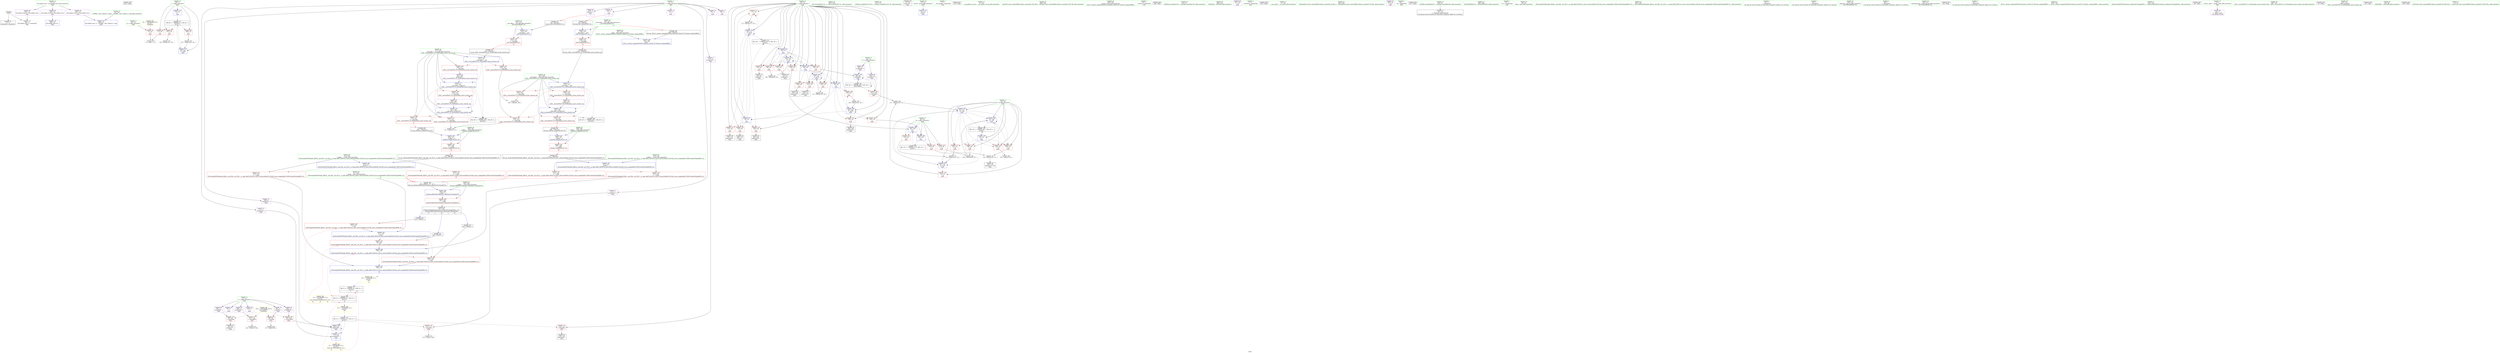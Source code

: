 digraph "SVFG" {
	label="SVFG";

	Node0x557bafed6410 [shape=record,color=grey,label="{NodeID: 0\nNullPtr}"];
	Node0x557bafed6410 -> Node0x557bafef46f0[style=solid];
	Node0x557bafed6410 -> Node0x557bafefa7e0[style=solid];
	Node0x557baff24ab0 [shape=record,color=black,label="{NodeID: 346\n200 = PHI()\n}"];
	Node0x557baff02020 [shape=record,color=grey,label="{NodeID: 263\n73 = cmp(71, 72, )\n}"];
	Node0x557bafefbed0 [shape=record,color=blue,label="{NodeID: 180\n291\<--288\n.addr\<--\n_ZSt19__iterator_categoryIPcENSt15iterator_traitsIT_E17iterator_categoryERKS2_\n}"];
	Node0x557bafef3a70 [shape=record,color=red,label="{NodeID: 97\n191\<--56\n\<--i\nmain\n}"];
	Node0x557bafef3a70 -> Node0x557baff01420[style=solid];
	Node0x557bafef12c0 [shape=record,color=green,label="{NodeID: 14\n22\<--26\nllvm.global_ctors\<--llvm.global_ctors_field_insensitive\nGlob }"];
	Node0x557bafef12c0 -> Node0x557bafef62f0[style=solid];
	Node0x557bafef12c0 -> Node0x557bafef63f0[style=solid];
	Node0x557bafef12c0 -> Node0x557bafef64f0[style=solid];
	Node0x557baff25b00 [shape=record,color=black,label="{NodeID: 360\n312 = PHI(305, )\n1st arg _ZSt4swapIcENSt9enable_ifIXsr6__and_ISt6__not_ISt15__is_tuple_likeIT_EESt21is_move_constructibleIS3_ESt18is_move_assignableIS3_EEE5valueEvE4typeERS3_SC_ }"];
	Node0x557baff25b00 -> Node0x557bafefc210[style=solid];
	Node0x557baff0ef90 [shape=record,color=black,label="{NodeID: 277\nMR_8V_3 = PHI(MR_8V_4, MR_8V_2, )\npts\{57 \}\n}"];
	Node0x557baff0ef90 -> Node0x557bafef39a0[style=dashed];
	Node0x557baff0ef90 -> Node0x557bafef3a70[style=dashed];
	Node0x557baff0ef90 -> Node0x557bafef3b40[style=dashed];
	Node0x557baff0ef90 -> Node0x557bafefb850[style=dashed];
	Node0x557bafef35b0 [shape=record,color=red,label="{NodeID: 111\n171\<--58\n\<--j\nmain\n}"];
	Node0x557bafef35b0 -> Node0x557baff009a0[style=solid];
	Node0x557bafef1fa0 [shape=record,color=green,label="{NodeID: 28\n185\<--186\n_ZSt7reverseIPcEvT_S1_\<--_ZSt7reverseIPcEvT_S1__field_insensitive\n}"];
	Node0x557bafef91c0 [shape=record,color=red,label="{NodeID: 125\n118\<--117\n\<--arrayidx15\nmain\n}"];
	Node0x557bafef91c0 -> Node0x557bafef4dd0[style=solid];
	Node0x557bafef2c50 [shape=record,color=green,label="{NodeID: 42\n277\<--278\n_ZSt9iter_swapIPcS0_EvT_T0_\<--_ZSt9iter_swapIPcS0_EvT_T0__field_insensitive\n}"];
	Node0x557bafef9d20 [shape=record,color=red,label="{NodeID: 139\n282\<--257\n\<--__last.addr\n_ZSt9__reverseIPcEvT_S1_St26random_access_iterator_tag\n}"];
	Node0x557bafef9d20 -> Node0x557bafef6790[style=solid];
	Node0x557bafef48f0 [shape=record,color=black,label="{NodeID: 56\n51\<--65\nmain_ret\<--\nmain\n}"];
	Node0x557bafefa8e0 [shape=record,color=blue,label="{NodeID: 153\n52\<--65\nretval\<--\nmain\n}"];
	Node0x557bafef5450 [shape=record,color=purple,label="{NodeID: 70\n75\<--8\n\<--s\nmain\n}"];
	Node0x557baff00ca0 [shape=record,color=grey,label="{NodeID: 250\n169 = Binary(168, 167, )\n}"];
	Node0x557baff00ca0 -> Node0x557bafefb5e0[style=solid];
	Node0x557bafefb440 [shape=record,color=blue,label="{NodeID: 167\n58\<--65\nj\<--\nmain\n}"];
	Node0x557bafefb440 -> Node0x557bafef34e0[style=dashed];
	Node0x557bafefb440 -> Node0x557bafef35b0[style=dashed];
	Node0x557bafefb440 -> Node0x557bafef3680[style=dashed];
	Node0x557bafefb440 -> Node0x557bafef3750[style=dashed];
	Node0x557bafefb440 -> Node0x557bafefb6b0[style=dashed];
	Node0x557bafefb440 -> Node0x557baff0f580[style=dashed];
	Node0x557bafef5fb0 [shape=record,color=purple,label="{NodeID: 84\n96\<--14\narrayidx8\<--a\nmain\n}"];
	Node0x557bafef5fb0 -> Node0x557bafefab50[style=solid];
	Node0x557bafee28d0 [shape=record,color=green,label="{NodeID: 1\n7\<--1\n__dso_handle\<--dummyObj\nGlob }"];
	Node0x557baff24b80 [shape=record,color=black,label="{NodeID: 347\n135 = PHI()\n}"];
	Node0x557baff021a0 [shape=record,color=grey,label="{NodeID: 264\n154 = cmp(153, 65, )\n}"];
	Node0x557bafefbfa0 [shape=record,color=blue,label="{NodeID: 181\n298\<--296\n__a.addr\<--__a\n_ZSt9iter_swapIPcS0_EvT_T0_\n}"];
	Node0x557bafefbfa0 -> Node0x557bafef9df0[style=dashed];
	Node0x557bafef3b40 [shape=record,color=red,label="{NodeID: 98\n206\<--56\n\<--i\nmain\n}"];
	Node0x557bafef3b40 -> Node0x557baff01120[style=solid];
	Node0x557bafef13c0 [shape=record,color=green,label="{NodeID: 15\n27\<--28\n__cxx_global_var_init\<--__cxx_global_var_init_field_insensitive\n}"];
	Node0x557baff25c40 [shape=record,color=black,label="{NodeID: 361\n296 = PHI(274, )\n0th arg _ZSt9iter_swapIPcS0_EvT_T0_ }"];
	Node0x557baff25c40 -> Node0x557bafefbfa0[style=solid];
	Node0x557baff0f080 [shape=record,color=black,label="{NodeID: 278\nMR_12V_2 = PHI(MR_12V_4, MR_12V_1, )\npts\{61 \}\n}"];
	Node0x557baff0f080 -> Node0x557bafefacf0[style=dashed];
	Node0x557bafef3680 [shape=record,color=red,label="{NodeID: 112\n175\<--58\n\<--j\nmain\n}"];
	Node0x557bafef3680 -> Node0x557bafef5110[style=solid];
	Node0x557bafef20a0 [shape=record,color=green,label="{NodeID: 29\n189\<--190\n_ZStlsISt11char_traitsIcEERSt13basic_ostreamIcT_ES5_PKc\<--_ZStlsISt11char_traitsIcEERSt13basic_ostreamIcT_ES5_PKc_field_insensitive\n}"];
	Node0x557bafef9290 [shape=record,color=red,label="{NodeID: 126\n121\<--120\n\<--arrayidx17\nmain\n}"];
	Node0x557bafef9290 -> Node0x557baff015a0[style=solid];
	Node0x557bafef2d50 [shape=record,color=green,label="{NodeID: 43\n289\<--290\nretval\<--retval_field_insensitive\n_ZSt19__iterator_categoryIPcENSt15iterator_traitsIT_E17iterator_categoryERKS2_\n}"];
	Node0x557baff12fb0 [shape=record,color=yellow,style=double,label="{NodeID: 306\n16V_1 = ENCHI(MR_16V_0)\npts\{130000 \}\nFun[main]}"];
	Node0x557baff12fb0 -> Node0x557bafef8f50[style=dashed];
	Node0x557baff12fb0 -> Node0x557bafef9020[style=dashed];
	Node0x557baff12fb0 -> Node0x557bafef9360[style=dashed];
	Node0x557baff12fb0 -> Node0x557bafef9430[style=dashed];
	Node0x557bafef9df0 [shape=record,color=red,label="{NodeID: 140\n304\<--298\n\<--__a.addr\n_ZSt9iter_swapIPcS0_EvT_T0_\n|{<s0>16}}"];
	Node0x557bafef9df0:s0 -> Node0x557baff259c0[style=solid,color=red];
	Node0x557bafef49c0 [shape=record,color=black,label="{NodeID: 57\n84\<--83\nidxprom\<--\nmain\n}"];
	Node0x557bafefa9b0 [shape=record,color=blue,label="{NodeID: 154\n56\<--65\ni\<--\nmain\n}"];
	Node0x557bafefa9b0 -> Node0x557baff0ef90[style=dashed];
	Node0x557bafef5520 [shape=record,color=purple,label="{NodeID: 71\n111\<--8\narrayidx11\<--s\nmain\n}"];
	Node0x557bafef5520 -> Node0x557bafef90f0[style=solid];
	Node0x557baff00e20 [shape=record,color=grey,label="{NodeID: 251\n100 = Binary(99, 101, )\n}"];
	Node0x557baff00e20 -> Node0x557bafefac20[style=solid];
	Node0x557bafefb510 [shape=record,color=blue,label="{NodeID: 168\n164\<--161\narrayidx36\<--\nmain\n}"];
	Node0x557bafefb510 -> Node0x557bafefb510[style=dashed];
	Node0x557bafefb510 -> Node0x557bafefb780[style=dashed];
	Node0x557bafef6080 [shape=record,color=purple,label="{NodeID: 85\n120\<--14\narrayidx17\<--a\nmain\n}"];
	Node0x557bafef6080 -> Node0x557bafef9290[style=solid];
	Node0x557bafeee360 [shape=record,color=green,label="{NodeID: 2\n16\<--1\n_ZSt3cin\<--dummyObj\nGlob }"];
	Node0x557baff24c50 [shape=record,color=black,label="{NodeID: 348\n188 = PHI()\n}"];
	Node0x557bafefc070 [shape=record,color=blue,label="{NodeID: 182\n300\<--297\n__b.addr\<--__b\n_ZSt9iter_swapIPcS0_EvT_T0_\n}"];
	Node0x557bafefc070 -> Node0x557bafef9ec0[style=dashed];
	Node0x557bafef3c10 [shape=record,color=red,label="{NodeID: 99\n83\<--58\n\<--j\nmain\n}"];
	Node0x557bafef3c10 -> Node0x557bafef49c0[style=solid];
	Node0x557bafef14c0 [shape=record,color=green,label="{NodeID: 16\n31\<--32\n_ZNSt8ios_base4InitC1Ev\<--_ZNSt8ios_base4InitC1Ev_field_insensitive\n}"];
	Node0x557baff25d80 [shape=record,color=black,label="{NodeID: 362\n297 = PHI(275, )\n1st arg _ZSt9iter_swapIPcS0_EvT_T0_ }"];
	Node0x557baff25d80 -> Node0x557bafefc070[style=solid];
	Node0x557baff0f580 [shape=record,color=black,label="{NodeID: 279\nMR_10V_2 = PHI(MR_10V_13, MR_10V_1, )\npts\{59 \}\n}"];
	Node0x557baff0f580 -> Node0x557bafefaa80[style=dashed];
	Node0x557bafef3750 [shape=record,color=red,label="{NodeID: 113\n179\<--58\n\<--j\nmain\n}"];
	Node0x557bafef3750 -> Node0x557bafef51e0[style=solid];
	Node0x557bafef21a0 [shape=record,color=green,label="{NodeID: 30\n194\<--195\n_ZNSolsEi\<--_ZNSolsEi_field_insensitive\n}"];
	Node0x557bafef9360 [shape=record,color=red,label="{NodeID: 127\n141\<--140\n\<--arrayidx24\nmain\n}"];
	Node0x557bafef9360 -> Node0x557baff018a0[style=solid];
	Node0x557bafef2e20 [shape=record,color=green,label="{NodeID: 44\n291\<--292\n.addr\<--.addr_field_insensitive\n_ZSt19__iterator_categoryIPcENSt15iterator_traitsIT_E17iterator_categoryERKS2_\n}"];
	Node0x557bafef2e20 -> Node0x557bafefbed0[style=solid];
	Node0x557bafef9ec0 [shape=record,color=red,label="{NodeID: 141\n305\<--300\n\<--__b.addr\n_ZSt9iter_swapIPcS0_EvT_T0_\n|{<s0>16}}"];
	Node0x557bafef9ec0:s0 -> Node0x557baff25b00[style=solid,color=red];
	Node0x557bafef4a90 [shape=record,color=black,label="{NodeID: 58\n92\<--91\nidxprom5\<--\nmain\n}"];
	Node0x557bafefaa80 [shape=record,color=blue,label="{NodeID: 155\n58\<--65\nj\<--\nmain\n}"];
	Node0x557bafefaa80 -> Node0x557bafef3c10[style=dashed];
	Node0x557bafefaa80 -> Node0x557bafef3ce0[style=dashed];
	Node0x557bafefaa80 -> Node0x557bafef3db0[style=dashed];
	Node0x557bafefaa80 -> Node0x557bafef3e80[style=dashed];
	Node0x557bafefaa80 -> Node0x557bafef3f50[style=dashed];
	Node0x557bafefaa80 -> Node0x557bafefac20[style=dashed];
	Node0x557bafefaa80 -> Node0x557bafefae90[style=dashed];
	Node0x557bafef55f0 [shape=record,color=purple,label="{NodeID: 72\n117\<--8\narrayidx15\<--s\nmain\n}"];
	Node0x557bafef55f0 -> Node0x557bafef91c0[style=solid];
	Node0x557baff00fa0 [shape=record,color=grey,label="{NodeID: 252\n158 = Binary(156, 157, )\n}"];
	Node0x557baff00fa0 -> Node0x557bafef4f70[style=solid];
	Node0x557bafefb5e0 [shape=record,color=blue,label="{NodeID: 169\n62\<--169\nm\<--div\nmain\n}"];
	Node0x557bafefb5e0 -> Node0x557bafef8ce0[style=dashed];
	Node0x557bafefb5e0 -> Node0x557bafef8db0[style=dashed];
	Node0x557bafefb5e0 -> Node0x557bafef8e80[style=dashed];
	Node0x557bafefb5e0 -> Node0x557bafefb5e0[style=dashed];
	Node0x557bafefb5e0 -> Node0x557baff0fa80[style=dashed];
	Node0x557bafef6150 [shape=record,color=purple,label="{NodeID: 86\n187\<--18\n\<--.str\nmain\n}"];
	Node0x557bafeee620 [shape=record,color=green,label="{NodeID: 3\n17\<--1\n_ZSt4cout\<--dummyObj\nGlob }"];
	Node0x557baff24db0 [shape=record,color=black,label="{NodeID: 349\n193 = PHI()\n}"];
	Node0x557bafefc140 [shape=record,color=blue,label="{NodeID: 183\n313\<--311\n__a.addr\<--__a\n_ZSt4swapIcENSt9enable_ifIXsr6__and_ISt6__not_ISt15__is_tuple_likeIT_EESt21is_move_constructibleIS3_ESt18is_move_assignableIS3_EEE5valueEvE4typeERS3_SC_\n}"];
	Node0x557bafefc140 -> Node0x557bafef9f90[style=dashed];
	Node0x557bafefc140 -> Node0x557bafefa060[style=dashed];
	Node0x557bafef3ce0 [shape=record,color=red,label="{NodeID: 100\n90\<--58\n\<--j\nmain\n}"];
	Node0x557bafef3ce0 -> Node0x557bafefab50[style=solid];
	Node0x557bafef15c0 [shape=record,color=green,label="{NodeID: 17\n37\<--38\n__cxa_atexit\<--__cxa_atexit_field_insensitive\n}"];
	Node0x557baff25ec0 [shape=record,color=black,label="{NodeID: 363\n338 = PHI(321, 327, 317, )\n0th arg _ZSt4moveIRcEONSt16remove_referenceIT_E4typeEOS2_ }"];
	Node0x557baff25ec0 -> Node0x557bafefc550[style=solid];
	Node0x557baff0fa80 [shape=record,color=black,label="{NodeID: 280\nMR_14V_2 = PHI(MR_14V_7, MR_14V_1, )\npts\{63 \}\n}"];
	Node0x557baff0fa80 -> Node0x557bafefadc0[style=dashed];
	Node0x557bafef3820 [shape=record,color=red,label="{NodeID: 114\n122\<--60\n\<--k\nmain\n}"];
	Node0x557bafef3820 -> Node0x557baff01720[style=solid];
	Node0x557bafef22a0 [shape=record,color=green,label="{NodeID: 31\n201\<--202\n_ZSt4endlIcSt11char_traitsIcEERSt13basic_ostreamIT_T0_ES6_\<--_ZSt4endlIcSt11char_traitsIcEERSt13basic_ostreamIT_T0_ES6__field_insensitive\n}"];
	Node0x557bafef9430 [shape=record,color=red,label="{NodeID: 128\n161\<--160\n\<--arrayidx34\nmain\n}"];
	Node0x557bafef9430 -> Node0x557bafefb510[style=solid];
	Node0x557bafef2ef0 [shape=record,color=green,label="{NodeID: 45\n298\<--299\n__a.addr\<--__a.addr_field_insensitive\n_ZSt9iter_swapIPcS0_EvT_T0_\n}"];
	Node0x557bafef2ef0 -> Node0x557bafef9df0[style=solid];
	Node0x557bafef2ef0 -> Node0x557bafefbfa0[style=solid];
	Node0x557bafef9f90 [shape=record,color=red,label="{NodeID: 142\n321\<--313\n\<--__a.addr\n_ZSt4swapIcENSt9enable_ifIXsr6__and_ISt6__not_ISt15__is_tuple_likeIT_EESt21is_move_constructibleIS3_ESt18is_move_assignableIS3_EEE5valueEvE4typeERS3_SC_\n|{<s0>17}}"];
	Node0x557bafef9f90:s0 -> Node0x557baff25ec0[style=solid,color=red];
	Node0x557bafef4b60 [shape=record,color=black,label="{NodeID: 59\n95\<--94\nidxprom7\<--\nmain\n}"];
	Node0x557bafefab50 [shape=record,color=blue,label="{NodeID: 156\n96\<--90\narrayidx8\<--\nmain\n}"];
	Node0x557bafefab50 -> Node0x557bafef9290[style=dashed];
	Node0x557bafefab50 -> Node0x557bafefab50[style=dashed];
	Node0x557bafefab50 -> Node0x557baff0ff80[style=dashed];
	Node0x557bafef56c0 [shape=record,color=purple,label="{NodeID: 73\n164\<--8\narrayidx36\<--s\nmain\n}"];
	Node0x557bafef56c0 -> Node0x557bafefb510[style=solid];
	Node0x557baff01120 [shape=record,color=grey,label="{NodeID: 253\n207 = Binary(206, 101, )\n}"];
	Node0x557baff01120 -> Node0x557bafefb850[style=solid];
	Node0x557bafefb6b0 [shape=record,color=blue,label="{NodeID: 170\n58\<--172\nj\<--inc38\nmain\n}"];
	Node0x557bafefb6b0 -> Node0x557bafef34e0[style=dashed];
	Node0x557bafefb6b0 -> Node0x557bafef35b0[style=dashed];
	Node0x557bafefb6b0 -> Node0x557bafef3680[style=dashed];
	Node0x557bafefb6b0 -> Node0x557bafef3750[style=dashed];
	Node0x557bafefb6b0 -> Node0x557bafefb6b0[style=dashed];
	Node0x557bafefb6b0 -> Node0x557baff0f580[style=dashed];
	Node0x557bafef6220 [shape=record,color=purple,label="{NodeID: 87\n196\<--20\n\<--.str.1\nmain\n}"];
	Node0x557bafeee6b0 [shape=record,color=green,label="{NodeID: 4\n18\<--1\n.str\<--dummyObj\nGlob }"];
	Node0x557baff24eb0 [shape=record,color=black,label="{NodeID: 350\n197 = PHI()\n}"];
	Node0x557baff0b580 [shape=record,color=black,label="{NodeID: 267\nMR_2V_2 = PHI(MR_2V_1, MR_2V_3, )\npts\{10 \}\n|{<s0>14}}"];
	Node0x557baff0b580:s0 -> Node0x557baff159c0[style=dashed,color=blue];
	Node0x557bafefc210 [shape=record,color=blue,label="{NodeID: 184\n315\<--312\n__b.addr\<--__b\n_ZSt4swapIcENSt9enable_ifIXsr6__and_ISt6__not_ISt15__is_tuple_likeIT_EESt21is_move_constructibleIS3_ESt18is_move_assignableIS3_EEE5valueEvE4typeERS3_SC_\n}"];
	Node0x557bafefc210 -> Node0x557bafefa130[style=dashed];
	Node0x557bafefc210 -> Node0x557bafefa200[style=dashed];
	Node0x557bafef3db0 [shape=record,color=red,label="{NodeID: 101\n91\<--58\n\<--j\nmain\n}"];
	Node0x557bafef3db0 -> Node0x557bafef4a90[style=solid];
	Node0x557bafef16c0 [shape=record,color=green,label="{NodeID: 18\n36\<--42\n_ZNSt8ios_base4InitD1Ev\<--_ZNSt8ios_base4InitD1Ev_field_insensitive\n}"];
	Node0x557bafef16c0 -> Node0x557bafef47f0[style=solid];
	Node0x557baff0ff80 [shape=record,color=black,label="{NodeID: 281\nMR_18V_2 = PHI(MR_18V_3, MR_18V_1, )\npts\{150000 \}\n}"];
	Node0x557baff0ff80 -> Node0x557bafef9290[style=dashed];
	Node0x557baff0ff80 -> Node0x557bafefab50[style=dashed];
	Node0x557baff0ff80 -> Node0x557baff0ff80[style=dashed];
	Node0x557bafef8a20 [shape=record,color=red,label="{NodeID: 115\n157\<--60\n\<--k\nmain\n}"];
	Node0x557bafef8a20 -> Node0x557baff00fa0[style=solid];
	Node0x557bafef23a0 [shape=record,color=green,label="{NodeID: 32\n203\<--204\n_ZNSolsEPFRSoS_E\<--_ZNSolsEPFRSoS_E_field_insensitive\n}"];
	Node0x557bafef9500 [shape=record,color=red,label="{NodeID: 129\n230\<--220\n\<--__first.addr\n_ZSt7reverseIPcEvT_S1_\n|{<s0>14}}"];
	Node0x557bafef9500:s0 -> Node0x557baff25380[style=solid,color=red];
	Node0x557bafef2fc0 [shape=record,color=green,label="{NodeID: 46\n300\<--301\n__b.addr\<--__b.addr_field_insensitive\n_ZSt9iter_swapIPcS0_EvT_T0_\n}"];
	Node0x557bafef2fc0 -> Node0x557bafef9ec0[style=solid];
	Node0x557bafef2fc0 -> Node0x557bafefc070[style=solid];
	Node0x557bafefa060 [shape=record,color=red,label="{NodeID: 143\n330\<--313\n\<--__a.addr\n_ZSt4swapIcENSt9enable_ifIXsr6__and_ISt6__not_ISt15__is_tuple_likeIT_EESt21is_move_constructibleIS3_ESt18is_move_assignableIS3_EEE5valueEvE4typeERS3_SC_\n}"];
	Node0x557bafefa060 -> Node0x557bafefc3b0[style=solid];
	Node0x557bafef4c30 [shape=record,color=black,label="{NodeID: 60\n110\<--109\nidxprom10\<--\nmain\n}"];
	Node0x557bafefac20 [shape=record,color=blue,label="{NodeID: 157\n58\<--100\nj\<--inc\nmain\n}"];
	Node0x557bafefac20 -> Node0x557bafef3c10[style=dashed];
	Node0x557bafefac20 -> Node0x557bafef3ce0[style=dashed];
	Node0x557bafefac20 -> Node0x557bafef3db0[style=dashed];
	Node0x557bafefac20 -> Node0x557bafef3e80[style=dashed];
	Node0x557bafefac20 -> Node0x557bafef3f50[style=dashed];
	Node0x557bafefac20 -> Node0x557bafefac20[style=dashed];
	Node0x557bafefac20 -> Node0x557bafefae90[style=dashed];
	Node0x557bafef5790 [shape=record,color=purple,label="{NodeID: 74\n177\<--8\narrayidx41\<--s\nmain\n}"];
	Node0x557bafef5790 -> Node0x557bafefb780[style=solid];
	Node0x557baff012a0 [shape=record,color=grey,label="{NodeID: 254\n131 = Binary(130, 101, )\n}"];
	Node0x557baff012a0 -> Node0x557bafefb100[style=solid];
	Node0x557bafefb780 [shape=record,color=blue,label="{NodeID: 171\n177\<--88\narrayidx41\<--\nmain\n|{<s0>7}}"];
	Node0x557bafefb780:s0 -> Node0x557baff120f0[style=dashed,color=red];
	Node0x557bafef62f0 [shape=record,color=purple,label="{NodeID: 88\n348\<--22\nllvm.global_ctors_0\<--llvm.global_ctors\nGlob }"];
	Node0x557bafef62f0 -> Node0x557bafefa610[style=solid];
	Node0x557bafeee740 [shape=record,color=green,label="{NodeID: 5\n20\<--1\n.str.1\<--dummyObj\nGlob }"];
	Node0x557baff24fb0 [shape=record,color=black,label="{NodeID: 351\n322 = PHI(337, )\n}"];
	Node0x557baff24fb0 -> Node0x557bafefa2d0[style=solid];
	Node0x557baff0ba80 [shape=record,color=black,label="{NodeID: 268\nMR_26V_3 = PHI(MR_26V_2, MR_26V_4, )\npts\{256 \}\n}"];
	Node0x557bafefc2e0 [shape=record,color=blue,label="{NodeID: 185\n317\<--325\n__tmp\<--\n_ZSt4swapIcENSt9enable_ifIXsr6__and_ISt6__not_ISt15__is_tuple_likeIT_EESt21is_move_constructibleIS3_ESt18is_move_assignableIS3_EEE5valueEvE4typeERS3_SC_\n}"];
	Node0x557bafefc2e0 -> Node0x557bafefa3a0[style=dashed];
	Node0x557bafefc2e0 -> Node0x557bafefa470[style=dashed];
	Node0x557bafef3e80 [shape=record,color=red,label="{NodeID: 102\n99\<--58\n\<--j\nmain\n}"];
	Node0x557bafef3e80 -> Node0x557baff00e20[style=solid];
	Node0x557bafef17c0 [shape=record,color=green,label="{NodeID: 19\n49\<--50\nmain\<--main_field_insensitive\n}"];
	Node0x557bafef8ab0 [shape=record,color=red,label="{NodeID: 116\n167\<--60\n\<--k\nmain\n}"];
	Node0x557bafef8ab0 -> Node0x557baff00ca0[style=solid];
	Node0x557bafef24a0 [shape=record,color=green,label="{NodeID: 33\n220\<--221\n__first.addr\<--__first.addr_field_insensitive\n_ZSt7reverseIPcEvT_S1_\n|{|<s2>13}}"];
	Node0x557bafef24a0 -> Node0x557bafef9500[style=solid];
	Node0x557bafef24a0 -> Node0x557bafefb920[style=solid];
	Node0x557bafef24a0:s2 -> Node0x557baff25880[style=solid,color=red];
	Node0x557baff12690 [shape=record,color=yellow,style=double,label="{NodeID: 296\n2V_1 = ENCHI(MR_2V_0)\npts\{10 \}\nFun[_ZSt9iter_swapIPcS0_EvT_T0_]|{<s0>16|<s1>16|<s2>16}}"];
	Node0x557baff12690:s0 -> Node0x557bafefa2d0[style=dashed,color=red];
	Node0x557baff12690:s1 -> Node0x557bafefa3a0[style=dashed,color=red];
	Node0x557baff12690:s2 -> Node0x557bafefc3b0[style=dashed,color=red];
	Node0x557bafef95d0 [shape=record,color=red,label="{NodeID: 130\n231\<--222\n\<--__last.addr\n_ZSt7reverseIPcEvT_S1_\n|{<s0>14}}"];
	Node0x557bafef95d0:s0 -> Node0x557baff254c0[style=solid,color=red];
	Node0x557bafef3090 [shape=record,color=green,label="{NodeID: 47\n307\<--308\n_ZSt4swapIcENSt9enable_ifIXsr6__and_ISt6__not_ISt15__is_tuple_likeIT_EESt21is_move_constructibleIS3_ESt18is_move_assignableIS3_EEE5valueEvE4typeERS3_SC_\<--_ZSt4swapIcENSt9enable_ifIXsr6__and_ISt6__not_ISt15__is_tuple_likeIT_EESt21is_move_constructibleIS3_ESt18is_move_assignableIS3_EEE5valueEvE4typeERS3_SC__field_insensitive\n}"];
	Node0x557bafefa130 [shape=record,color=red,label="{NodeID: 144\n327\<--315\n\<--__b.addr\n_ZSt4swapIcENSt9enable_ifIXsr6__and_ISt6__not_ISt15__is_tuple_likeIT_EESt21is_move_constructibleIS3_ESt18is_move_assignableIS3_EEE5valueEvE4typeERS3_SC_\n|{<s0>18}}"];
	Node0x557bafefa130:s0 -> Node0x557baff25ec0[style=solid,color=red];
	Node0x557bafef4d00 [shape=record,color=black,label="{NodeID: 61\n116\<--115\nidxprom14\<--\nmain\n}"];
	Node0x557bafefacf0 [shape=record,color=blue,label="{NodeID: 158\n60\<--104\nk\<--\nmain\n}"];
	Node0x557bafefacf0 -> Node0x557bafef3820[style=dashed];
	Node0x557bafefacf0 -> Node0x557bafefb370[style=dashed];
	Node0x557bafef5860 [shape=record,color=purple,label="{NodeID: 75\n181\<--8\n\<--s\nmain\n}"];
	Node0x557baff159c0 [shape=record,color=yellow,style=double,label="{NodeID: 338\n2V_2 = CSCHI(MR_2V_1)\npts\{10 \}\nCS[]|{<s0>7}}"];
	Node0x557baff159c0:s0 -> Node0x557baff0e280[style=dashed,color=blue];
	Node0x557baff01420 [shape=record,color=grey,label="{NodeID: 255\n192 = Binary(191, 101, )\n}"];
	Node0x557bafefb850 [shape=record,color=blue,label="{NodeID: 172\n56\<--207\ni\<--inc49\nmain\n}"];
	Node0x557bafefb850 -> Node0x557baff0ef90[style=dashed];
	Node0x557bafef63f0 [shape=record,color=purple,label="{NodeID: 89\n349\<--22\nllvm.global_ctors_1\<--llvm.global_ctors\nGlob }"];
	Node0x557bafef63f0 -> Node0x557bafefa6e0[style=solid];
	Node0x557bafeee7d0 [shape=record,color=green,label="{NodeID: 6\n23\<--1\n\<--dummyObj\nCan only get source location for instruction, argument, global var or function.}"];
	Node0x557baff25140 [shape=record,color=black,label="{NodeID: 352\n328 = PHI(337, )\n}"];
	Node0x557baff25140 -> Node0x557bafefa3a0[style=solid];
	Node0x557baff0bf80 [shape=record,color=black,label="{NodeID: 269\nMR_28V_3 = PHI(MR_28V_2, MR_28V_5, )\npts\{258 \}\n}"];
	Node0x557bafefc3b0 [shape=record,color=blue,label="{NodeID: 186\n330\<--329\n\<--\n_ZSt4swapIcENSt9enable_ifIXsr6__and_ISt6__not_ISt15__is_tuple_likeIT_EESt21is_move_constructibleIS3_ESt18is_move_assignableIS3_EEE5valueEvE4typeERS3_SC_\n}"];
	Node0x557bafefc3b0 -> Node0x557bafefa470[style=dashed];
	Node0x557bafefc3b0 -> Node0x557bafefc480[style=dashed];
	Node0x557bafef3f50 [shape=record,color=red,label="{NodeID: 103\n104\<--58\n\<--j\nmain\n}"];
	Node0x557bafef3f50 -> Node0x557bafefacf0[style=solid];
	Node0x557bafef18c0 [shape=record,color=green,label="{NodeID: 20\n52\<--53\nretval\<--retval_field_insensitive\nmain\n}"];
	Node0x557bafef18c0 -> Node0x557bafefa8e0[style=solid];
	Node0x557bafef8b40 [shape=record,color=red,label="{NodeID: 117\n123\<--62\n\<--m\nmain\n}"];
	Node0x557bafef8b40 -> Node0x557baff01720[style=solid];
	Node0x557bafef2570 [shape=record,color=green,label="{NodeID: 34\n222\<--223\n__last.addr\<--__last.addr_field_insensitive\n_ZSt7reverseIPcEvT_S1_\n}"];
	Node0x557bafef2570 -> Node0x557bafef95d0[style=solid];
	Node0x557bafef2570 -> Node0x557bafefb9f0[style=solid];
	Node0x557bafef96a0 [shape=record,color=red,label="{NodeID: 131\n261\<--255\n\<--__first.addr\n_ZSt9__reverseIPcEvT_S1_St26random_access_iterator_tag\n}"];
	Node0x557bafef96a0 -> Node0x557baff01a20[style=solid];
	Node0x557bafef41b0 [shape=record,color=green,label="{NodeID: 48\n313\<--314\n__a.addr\<--__a.addr_field_insensitive\n_ZSt4swapIcENSt9enable_ifIXsr6__and_ISt6__not_ISt15__is_tuple_likeIT_EESt21is_move_constructibleIS3_ESt18is_move_assignableIS3_EEE5valueEvE4typeERS3_SC_\n}"];
	Node0x557bafef41b0 -> Node0x557bafef9f90[style=solid];
	Node0x557bafef41b0 -> Node0x557bafefa060[style=solid];
	Node0x557bafef41b0 -> Node0x557bafefc140[style=solid];
	Node0x557bafefa200 [shape=record,color=red,label="{NodeID: 145\n334\<--315\n\<--__b.addr\n_ZSt4swapIcENSt9enable_ifIXsr6__and_ISt6__not_ISt15__is_tuple_likeIT_EESt21is_move_constructibleIS3_ESt18is_move_assignableIS3_EEE5valueEvE4typeERS3_SC_\n}"];
	Node0x557bafefa200 -> Node0x557bafefc480[style=solid];
	Node0x557bafef4dd0 [shape=record,color=black,label="{NodeID: 62\n119\<--118\nidxprom16\<--\nmain\n}"];
	Node0x557bafefadc0 [shape=record,color=blue,label="{NodeID: 159\n62\<--65\nm\<--\nmain\n}"];
	Node0x557bafefadc0 -> Node0x557bafef8b40[style=dashed];
	Node0x557bafefadc0 -> Node0x557bafef8ce0[style=dashed];
	Node0x557bafefadc0 -> Node0x557bafef8db0[style=dashed];
	Node0x557bafefadc0 -> Node0x557bafef8e80[style=dashed];
	Node0x557bafefadc0 -> Node0x557bafefaf60[style=dashed];
	Node0x557bafefadc0 -> Node0x557bafefb5e0[style=dashed];
	Node0x557bafefadc0 -> Node0x557baff0fa80[style=dashed];
	Node0x557bafef5930 [shape=record,color=purple,label="{NodeID: 76\n183\<--8\n\<--s\nmain\n|{<s0>7}}"];
	Node0x557bafef5930:s0 -> Node0x557baff25600[style=solid,color=red];
	Node0x557baff015a0 [shape=record,color=grey,label="{NodeID: 256\n127 = Binary(126, 121, )\n}"];
	Node0x557baff015a0 -> Node0x557bafefb030[style=solid];
	Node0x557bafefb920 [shape=record,color=blue,label="{NodeID: 173\n220\<--218\n__first.addr\<--__first\n_ZSt7reverseIPcEvT_S1_\n}"];
	Node0x557bafefb920 -> Node0x557bafef9500[style=dashed];
	Node0x557bafef64f0 [shape=record,color=purple,label="{NodeID: 90\n350\<--22\nllvm.global_ctors_2\<--llvm.global_ctors\nGlob }"];
	Node0x557bafef64f0 -> Node0x557bafefa7e0[style=solid];
	Node0x557bafeef010 [shape=record,color=green,label="{NodeID: 7\n65\<--1\n\<--dummyObj\nCan only get source location for instruction, argument, global var or function.}"];
	Node0x557baff25240 [shape=record,color=black,label="{NodeID: 353\n332 = PHI(337, )\n}"];
	Node0x557baff25240 -> Node0x557bafefa470[style=solid];
	Node0x557bafefc480 [shape=record,color=blue,label="{NodeID: 187\n334\<--333\n\<--\n_ZSt4swapIcENSt9enable_ifIXsr6__and_ISt6__not_ISt15__is_tuple_likeIT_EESt21is_move_constructibleIS3_ESt18is_move_assignableIS3_EEE5valueEvE4typeERS3_SC_\n|{<s0>16}}"];
	Node0x557bafefc480:s0 -> Node0x557baff15c80[style=dashed,color=blue];
	Node0x557bafef4020 [shape=record,color=red,label="{NodeID: 104\n109\<--58\n\<--j\nmain\n}"];
	Node0x557bafef4020 -> Node0x557bafef4c30[style=solid];
	Node0x557bafef1990 [shape=record,color=green,label="{NodeID: 21\n54\<--55\nn\<--n_field_insensitive\nmain\n}"];
	Node0x557bafef1990 -> Node0x557bafef6930[style=solid];
	Node0x557bafef8c10 [shape=record,color=red,label="{NodeID: 118\n126\<--62\n\<--m\nmain\n}"];
	Node0x557bafef8c10 -> Node0x557baff015a0[style=solid];
	Node0x557bafef2640 [shape=record,color=green,label="{NodeID: 35\n224\<--225\nagg.tmp\<--agg.tmp_field_insensitive\n_ZSt7reverseIPcEvT_S1_\n}"];
	Node0x557bafef9770 [shape=record,color=red,label="{NodeID: 132\n270\<--255\n\<--__first.addr\n_ZSt9__reverseIPcEvT_S1_St26random_access_iterator_tag\n}"];
	Node0x557bafef9770 -> Node0x557baff01ea0[style=solid];
	Node0x557bafef4280 [shape=record,color=green,label="{NodeID: 49\n315\<--316\n__b.addr\<--__b.addr_field_insensitive\n_ZSt4swapIcENSt9enable_ifIXsr6__and_ISt6__not_ISt15__is_tuple_likeIT_EESt21is_move_constructibleIS3_ESt18is_move_assignableIS3_EEE5valueEvE4typeERS3_SC_\n}"];
	Node0x557bafef4280 -> Node0x557bafefa130[style=solid];
	Node0x557bafef4280 -> Node0x557bafefa200[style=solid];
	Node0x557bafef4280 -> Node0x557bafefc210[style=solid];
	Node0x557bafefa2d0 [shape=record,color=red,label="{NodeID: 146\n325\<--322\n\<--call\n_ZSt4swapIcENSt9enable_ifIXsr6__and_ISt6__not_ISt15__is_tuple_likeIT_EESt21is_move_constructibleIS3_ESt18is_move_assignableIS3_EEE5valueEvE4typeERS3_SC_\n}"];
	Node0x557bafefa2d0 -> Node0x557bafefc2e0[style=solid];
	Node0x557bafef4ea0 [shape=record,color=black,label="{NodeID: 63\n139\<--138\nidxprom23\<--\nmain\n}"];
	Node0x557bafefae90 [shape=record,color=blue,label="{NodeID: 160\n58\<--65\nj\<--\nmain\n}"];
	Node0x557bafefae90 -> Node0x557bafef4020[style=dashed];
	Node0x557bafefae90 -> Node0x557bafef40f0[style=dashed];
	Node0x557bafefae90 -> Node0x557bafef31a0[style=dashed];
	Node0x557bafefae90 -> Node0x557bafefb100[style=dashed];
	Node0x557bafefae90 -> Node0x557bafefb1d0[style=dashed];
	Node0x557bafef5a00 [shape=record,color=purple,label="{NodeID: 77\n198\<--8\n\<--s\nmain\n}"];
	Node0x557baff15c80 [shape=record,color=yellow,style=double,label="{NodeID: 340\n2V_2 = CSCHI(MR_2V_1)\npts\{10 \}\nCS[]|{<s0>15}}"];
	Node0x557baff15c80:s0 -> Node0x557baff0c980[style=dashed,color=blue];
	Node0x557baff01720 [shape=record,color=grey,label="{NodeID: 257\n124 = Binary(123, 122, )\n}"];
	Node0x557baff01720 -> Node0x557bafefaf60[style=solid];
	Node0x557bafefb9f0 [shape=record,color=blue,label="{NodeID: 174\n222\<--219\n__last.addr\<--__last\n_ZSt7reverseIPcEvT_S1_\n}"];
	Node0x557bafefb9f0 -> Node0x557bafef95d0[style=dashed];
	Node0x557bafef65f0 [shape=record,color=purple,label="{NodeID: 91\n267\<--266\nincdec.ptr\<--\n_ZSt9__reverseIPcEvT_S1_St26random_access_iterator_tag\n}"];
	Node0x557bafef65f0 -> Node0x557bafefbc60[style=solid];
	Node0x557bafeef0d0 [shape=record,color=green,label="{NodeID: 8\n88\<--1\n\<--dummyObj\nCan only get source location for instruction, argument, global var or function.}"];
	Node0x557baff25380 [shape=record,color=black,label="{NodeID: 354\n251 = PHI(230, )\n0th arg _ZSt9__reverseIPcEvT_S1_St26random_access_iterator_tag }"];
	Node0x557baff25380 -> Node0x557bafefbac0[style=solid];
	Node0x557baff0c980 [shape=record,color=black,label="{NodeID: 271\nMR_2V_3 = PHI(MR_2V_4, MR_2V_1, )\npts\{10 \}\n|{|<s1>15}}"];
	Node0x557baff0c980 -> Node0x557baff0b580[style=dashed];
	Node0x557baff0c980:s1 -> Node0x557baff12690[style=dashed,color=red];
	Node0x557bafefc550 [shape=record,color=blue,label="{NodeID: 188\n339\<--338\n__t.addr\<--__t\n_ZSt4moveIRcEONSt16remove_referenceIT_E4typeEOS2_\n}"];
	Node0x557bafefc550 -> Node0x557bafefa540[style=dashed];
	Node0x557bafef40f0 [shape=record,color=red,label="{NodeID: 105\n115\<--58\n\<--j\nmain\n}"];
	Node0x557bafef40f0 -> Node0x557bafef4d00[style=solid];
	Node0x557bafef1a60 [shape=record,color=green,label="{NodeID: 22\n56\<--57\ni\<--i_field_insensitive\nmain\n}"];
	Node0x557bafef1a60 -> Node0x557bafef39a0[style=solid];
	Node0x557bafef1a60 -> Node0x557bafef3a70[style=solid];
	Node0x557bafef1a60 -> Node0x557bafef3b40[style=solid];
	Node0x557bafef1a60 -> Node0x557bafefa9b0[style=solid];
	Node0x557bafef1a60 -> Node0x557bafefb850[style=solid];
	Node0x557bafef8ce0 [shape=record,color=red,label="{NodeID: 119\n153\<--62\n\<--m\nmain\n}"];
	Node0x557bafef8ce0 -> Node0x557baff021a0[style=solid];
	Node0x557bafef2710 [shape=record,color=green,label="{NodeID: 36\n226\<--227\nundef.agg.tmp\<--undef.agg.tmp_field_insensitive\n_ZSt7reverseIPcEvT_S1_\n}"];
	Node0x557bafef9840 [shape=record,color=red,label="{NodeID: 133\n274\<--255\n\<--__first.addr\n_ZSt9__reverseIPcEvT_S1_St26random_access_iterator_tag\n|{<s0>15}}"];
	Node0x557bafef9840:s0 -> Node0x557baff25c40[style=solid,color=red];
	Node0x557bafef4350 [shape=record,color=green,label="{NodeID: 50\n317\<--318\n__tmp\<--__tmp_field_insensitive\n_ZSt4swapIcENSt9enable_ifIXsr6__and_ISt6__not_ISt15__is_tuple_likeIT_EESt21is_move_constructibleIS3_ESt18is_move_assignableIS3_EEE5valueEvE4typeERS3_SC_\n|{|<s1>19}}"];
	Node0x557bafef4350 -> Node0x557bafefc2e0[style=solid];
	Node0x557bafef4350:s1 -> Node0x557baff25ec0[style=solid,color=red];
	Node0x557bafefa3a0 [shape=record,color=red,label="{NodeID: 147\n329\<--328\n\<--call1\n_ZSt4swapIcENSt9enable_ifIXsr6__and_ISt6__not_ISt15__is_tuple_likeIT_EESt21is_move_constructibleIS3_ESt18is_move_assignableIS3_EEE5valueEvE4typeERS3_SC_\n}"];
	Node0x557bafefa3a0 -> Node0x557bafefc3b0[style=solid];
	Node0x557bafef4f70 [shape=record,color=black,label="{NodeID: 64\n159\<--158\nidxprom33\<--rem\nmain\n}"];
	Node0x557bafefaf60 [shape=record,color=blue,label="{NodeID: 161\n62\<--124\nm\<--mul\nmain\n}"];
	Node0x557bafefaf60 -> Node0x557bafef8c10[style=dashed];
	Node0x557bafefaf60 -> Node0x557bafefb030[style=dashed];
	Node0x557bafef5ad0 [shape=record,color=purple,label="{NodeID: 78\n79\<--11\n\<--t\nmain\n}"];
	Node0x557bafbf22a0 [shape=record,color=black,label="{NodeID: 341\n66 = PHI()\n}"];
	Node0x557baff018a0 [shape=record,color=grey,label="{NodeID: 258\n142 = cmp(141, 88, )\n}"];
	Node0x557bafefbac0 [shape=record,color=blue,label="{NodeID: 175\n255\<--251\n__first.addr\<--__first\n_ZSt9__reverseIPcEvT_S1_St26random_access_iterator_tag\n}"];
	Node0x557bafefbac0 -> Node0x557bafef96a0[style=dashed];
	Node0x557bafefbac0 -> Node0x557bafef9770[style=dashed];
	Node0x557bafefbac0 -> Node0x557bafef9840[style=dashed];
	Node0x557bafefbac0 -> Node0x557bafef9910[style=dashed];
	Node0x557bafefbac0 -> Node0x557bafefbd30[style=dashed];
	Node0x557bafefbac0 -> Node0x557baff0ba80[style=dashed];
	Node0x557bafef66c0 [shape=record,color=purple,label="{NodeID: 92\n280\<--279\nincdec.ptr2\<--\n_ZSt9__reverseIPcEvT_S1_St26random_access_iterator_tag\n}"];
	Node0x557bafef66c0 -> Node0x557bafefbd30[style=solid];
	Node0x557bafeef190 [shape=record,color=green,label="{NodeID: 9\n101\<--1\n\<--dummyObj\nCan only get source location for instruction, argument, global var or function.}"];
	Node0x557baff254c0 [shape=record,color=black,label="{NodeID: 355\n252 = PHI(231, )\n1st arg _ZSt9__reverseIPcEvT_S1_St26random_access_iterator_tag }"];
	Node0x557baff254c0 -> Node0x557bafefbb90[style=solid];
	Node0x557bafef31a0 [shape=record,color=red,label="{NodeID: 106\n130\<--58\n\<--j\nmain\n}"];
	Node0x557bafef31a0 -> Node0x557baff012a0[style=solid];
	Node0x557bafef1b30 [shape=record,color=green,label="{NodeID: 23\n58\<--59\nj\<--j_field_insensitive\nmain\n}"];
	Node0x557bafef1b30 -> Node0x557bafef3c10[style=solid];
	Node0x557bafef1b30 -> Node0x557bafef3ce0[style=solid];
	Node0x557bafef1b30 -> Node0x557bafef3db0[style=solid];
	Node0x557bafef1b30 -> Node0x557bafef3e80[style=solid];
	Node0x557bafef1b30 -> Node0x557bafef3f50[style=solid];
	Node0x557bafef1b30 -> Node0x557bafef4020[style=solid];
	Node0x557bafef1b30 -> Node0x557bafef40f0[style=solid];
	Node0x557bafef1b30 -> Node0x557bafef31a0[style=solid];
	Node0x557bafef1b30 -> Node0x557bafef3270[style=solid];
	Node0x557bafef1b30 -> Node0x557bafef3340[style=solid];
	Node0x557bafef1b30 -> Node0x557bafef3410[style=solid];
	Node0x557bafef1b30 -> Node0x557bafef34e0[style=solid];
	Node0x557bafef1b30 -> Node0x557bafef35b0[style=solid];
	Node0x557bafef1b30 -> Node0x557bafef3680[style=solid];
	Node0x557bafef1b30 -> Node0x557bafef3750[style=solid];
	Node0x557bafef1b30 -> Node0x557bafefaa80[style=solid];
	Node0x557bafef1b30 -> Node0x557bafefac20[style=solid];
	Node0x557bafef1b30 -> Node0x557bafefae90[style=solid];
	Node0x557bafef1b30 -> Node0x557bafefb100[style=solid];
	Node0x557bafef1b30 -> Node0x557bafefb1d0[style=solid];
	Node0x557bafef1b30 -> Node0x557bafefb2a0[style=solid];
	Node0x557bafef1b30 -> Node0x557bafefb440[style=solid];
	Node0x557bafef1b30 -> Node0x557bafefb6b0[style=solid];
	Node0x557bafef8db0 [shape=record,color=red,label="{NodeID: 120\n156\<--62\n\<--m\nmain\n}"];
	Node0x557bafef8db0 -> Node0x557baff00fa0[style=solid];
	Node0x557bafef27e0 [shape=record,color=green,label="{NodeID: 37\n233\<--234\n_ZSt19__iterator_categoryIPcENSt15iterator_traitsIT_E17iterator_categoryERKS2_\<--_ZSt19__iterator_categoryIPcENSt15iterator_traitsIT_E17iterator_categoryERKS2__field_insensitive\n}"];
	Node0x557bafef9910 [shape=record,color=red,label="{NodeID: 134\n279\<--255\n\<--__first.addr\n_ZSt9__reverseIPcEvT_S1_St26random_access_iterator_tag\n}"];
	Node0x557bafef9910 -> Node0x557bafef66c0[style=solid];
	Node0x557bafef4420 [shape=record,color=green,label="{NodeID: 51\n323\<--324\n_ZSt4moveIRcEONSt16remove_referenceIT_E4typeEOS2_\<--_ZSt4moveIRcEONSt16remove_referenceIT_E4typeEOS2__field_insensitive\n}"];
	Node0x557bafefa470 [shape=record,color=red,label="{NodeID: 148\n333\<--332\n\<--call2\n_ZSt4swapIcENSt9enable_ifIXsr6__and_ISt6__not_ISt15__is_tuple_likeIT_EESt21is_move_constructibleIS3_ESt18is_move_assignableIS3_EEE5valueEvE4typeERS3_SC_\n}"];
	Node0x557bafefa470 -> Node0x557bafefc480[style=solid];
	Node0x557bafef5040 [shape=record,color=black,label="{NodeID: 65\n163\<--162\nidxprom35\<--\nmain\n}"];
	Node0x557bafefb030 [shape=record,color=blue,label="{NodeID: 162\n62\<--127\nm\<--add\nmain\n}"];
	Node0x557bafefb030 -> Node0x557bafef8b40[style=dashed];
	Node0x557bafefb030 -> Node0x557bafef8ce0[style=dashed];
	Node0x557bafefb030 -> Node0x557bafef8db0[style=dashed];
	Node0x557bafefb030 -> Node0x557bafef8e80[style=dashed];
	Node0x557bafefb030 -> Node0x557bafefaf60[style=dashed];
	Node0x557bafefb030 -> Node0x557bafefb5e0[style=dashed];
	Node0x557bafefb030 -> Node0x557baff0fa80[style=dashed];
	Node0x557bafef5ba0 [shape=record,color=purple,label="{NodeID: 79\n85\<--11\narrayidx\<--t\nmain\n}"];
	Node0x557bafef5ba0 -> Node0x557bafef8f50[style=solid];
	Node0x557baff22970 [shape=record,color=black,label="{NodeID: 342\n34 = PHI()\n}"];
	Node0x557baff01a20 [shape=record,color=grey,label="{NodeID: 259\n263 = cmp(261, 262, )\n}"];
	Node0x557bafefbb90 [shape=record,color=blue,label="{NodeID: 176\n257\<--252\n__last.addr\<--__last\n_ZSt9__reverseIPcEvT_S1_St26random_access_iterator_tag\n}"];
	Node0x557bafefbb90 -> Node0x557bafef99e0[style=dashed];
	Node0x557bafefbb90 -> Node0x557bafef9ab0[style=dashed];
	Node0x557bafefbb90 -> Node0x557bafefbc60[style=dashed];
	Node0x557bafefbb90 -> Node0x557baff0bf80[style=dashed];
	Node0x557bafef6790 [shape=record,color=purple,label="{NodeID: 93\n283\<--282\nincdec.ptr3\<--\n_ZSt9__reverseIPcEvT_S1_St26random_access_iterator_tag\n}"];
	Node0x557bafef6790 -> Node0x557bafefbe00[style=solid];
	Node0x557bafeef290 [shape=record,color=green,label="{NodeID: 10\n4\<--6\n_ZStL8__ioinit\<--_ZStL8__ioinit_field_insensitive\nGlob }"];
	Node0x557bafeef290 -> Node0x557bafef5380[style=solid];
	Node0x557baff25600 [shape=record,color=black,label="{NodeID: 356\n218 = PHI(183, )\n0th arg _ZSt7reverseIPcEvT_S1_ }"];
	Node0x557baff25600 -> Node0x557bafefb920[style=solid];
	Node0x557bafef3270 [shape=record,color=red,label="{NodeID: 107\n138\<--58\n\<--j\nmain\n}"];
	Node0x557bafef3270 -> Node0x557bafef4ea0[style=solid];
	Node0x557bafef1c00 [shape=record,color=green,label="{NodeID: 24\n60\<--61\nk\<--k_field_insensitive\nmain\n}"];
	Node0x557bafef1c00 -> Node0x557bafef3820[style=solid];
	Node0x557bafef1c00 -> Node0x557bafef8a20[style=solid];
	Node0x557bafef1c00 -> Node0x557bafef8ab0[style=solid];
	Node0x557bafef1c00 -> Node0x557bafefacf0[style=solid];
	Node0x557bafef1c00 -> Node0x557bafefb370[style=solid];
	Node0x557bafef8e80 [shape=record,color=red,label="{NodeID: 121\n168\<--62\n\<--m\nmain\n}"];
	Node0x557bafef8e80 -> Node0x557baff00ca0[style=solid];
	Node0x557bafef28e0 [shape=record,color=green,label="{NodeID: 38\n236\<--237\n_ZSt9__reverseIPcEvT_S1_St26random_access_iterator_tag\<--_ZSt9__reverseIPcEvT_S1_St26random_access_iterator_tag_field_insensitive\n}"];
	Node0x557baff12b50 [shape=record,color=yellow,style=double,label="{NodeID: 301\n6V_1 = ENCHI(MR_6V_0)\npts\{55 \}\nFun[main]}"];
	Node0x557baff12b50 -> Node0x557bafef6930[style=dashed];
	Node0x557bafef99e0 [shape=record,color=red,label="{NodeID: 135\n262\<--257\n\<--__last.addr\n_ZSt9__reverseIPcEvT_S1_St26random_access_iterator_tag\n}"];
	Node0x557bafef99e0 -> Node0x557baff01a20[style=solid];
	Node0x557bafef4520 [shape=record,color=green,label="{NodeID: 52\n339\<--340\n__t.addr\<--__t.addr_field_insensitive\n_ZSt4moveIRcEONSt16remove_referenceIT_E4typeEOS2_\n}"];
	Node0x557bafef4520 -> Node0x557bafefa540[style=solid];
	Node0x557bafef4520 -> Node0x557bafefc550[style=solid];
	Node0x557bafefa540 [shape=record,color=red,label="{NodeID: 149\n342\<--339\n\<--__t.addr\n_ZSt4moveIRcEONSt16remove_referenceIT_E4typeEOS2_\n}"];
	Node0x557bafefa540 -> Node0x557bafef52b0[style=solid];
	Node0x557bafef5110 [shape=record,color=black,label="{NodeID: 66\n176\<--175\nidxprom40\<--\nmain\n}"];
	Node0x557bafefb100 [shape=record,color=blue,label="{NodeID: 163\n58\<--131\nj\<--inc19\nmain\n}"];
	Node0x557bafefb100 -> Node0x557bafef4020[style=dashed];
	Node0x557bafefb100 -> Node0x557bafef40f0[style=dashed];
	Node0x557bafefb100 -> Node0x557bafef31a0[style=dashed];
	Node0x557bafefb100 -> Node0x557bafefb100[style=dashed];
	Node0x557bafefb100 -> Node0x557bafefb1d0[style=dashed];
	Node0x557bafef5c70 [shape=record,color=purple,label="{NodeID: 80\n93\<--11\narrayidx6\<--t\nmain\n}"];
	Node0x557bafef5c70 -> Node0x557bafef9020[style=solid];
	Node0x557baff24750 [shape=record,color=black,label="{NodeID: 343\n76 = PHI()\n}"];
	Node0x557baff01ba0 [shape=record,color=grey,label="{NodeID: 260\n87 = cmp(86, 88, )\n}"];
	Node0x557bafefbc60 [shape=record,color=blue,label="{NodeID: 177\n257\<--267\n__last.addr\<--incdec.ptr\n_ZSt9__reverseIPcEvT_S1_St26random_access_iterator_tag\n}"];
	Node0x557bafefbc60 -> Node0x557bafef9b80[style=dashed];
	Node0x557bafefbc60 -> Node0x557bafef9c50[style=dashed];
	Node0x557bafefbc60 -> Node0x557bafef9d20[style=dashed];
	Node0x557bafefbc60 -> Node0x557bafefbe00[style=dashed];
	Node0x557bafefbc60 -> Node0x557baff0bf80[style=dashed];
	Node0x557bafef6860 [shape=record,color=purple,label="{NodeID: 94\n182\<--8\nadd.ptr\<--s\nmain\n|{<s0>7}}"];
	Node0x557bafef6860:s0 -> Node0x557baff25740[style=solid,color=red];
	Node0x557bafeef390 [shape=record,color=green,label="{NodeID: 11\n8\<--10\ns\<--s_field_insensitive\nGlob }"];
	Node0x557bafeef390 -> Node0x557bafef5450[style=solid];
	Node0x557bafeef390 -> Node0x557bafef5520[style=solid];
	Node0x557bafeef390 -> Node0x557bafef55f0[style=solid];
	Node0x557bafeef390 -> Node0x557bafef56c0[style=solid];
	Node0x557bafeef390 -> Node0x557bafef5790[style=solid];
	Node0x557bafeef390 -> Node0x557bafef5860[style=solid];
	Node0x557bafeef390 -> Node0x557bafef5930[style=solid];
	Node0x557bafeef390 -> Node0x557bafef5a00[style=solid];
	Node0x557bafeef390 -> Node0x557bafef6860[style=solid];
	Node0x557baff25740 [shape=record,color=black,label="{NodeID: 357\n219 = PHI(182, )\n1st arg _ZSt7reverseIPcEvT_S1_ }"];
	Node0x557baff25740 -> Node0x557bafefb9f0[style=solid];
	Node0x557bafef3340 [shape=record,color=red,label="{NodeID: 108\n145\<--58\n\<--j\nmain\n}"];
	Node0x557bafef3340 -> Node0x557baff00b20[style=solid];
	Node0x557bafef1cd0 [shape=record,color=green,label="{NodeID: 25\n62\<--63\nm\<--m_field_insensitive\nmain\n}"];
	Node0x557bafef1cd0 -> Node0x557bafef8b40[style=solid];
	Node0x557bafef1cd0 -> Node0x557bafef8c10[style=solid];
	Node0x557bafef1cd0 -> Node0x557bafef8ce0[style=solid];
	Node0x557bafef1cd0 -> Node0x557bafef8db0[style=solid];
	Node0x557bafef1cd0 -> Node0x557bafef8e80[style=solid];
	Node0x557bafef1cd0 -> Node0x557bafefadc0[style=solid];
	Node0x557bafef1cd0 -> Node0x557bafefaf60[style=solid];
	Node0x557bafef1cd0 -> Node0x557bafefb030[style=solid];
	Node0x557bafef1cd0 -> Node0x557bafefb5e0[style=solid];
	Node0x557bafef8f50 [shape=record,color=red,label="{NodeID: 122\n86\<--85\n\<--arrayidx\nmain\n}"];
	Node0x557bafef8f50 -> Node0x557baff01ba0[style=solid];
	Node0x557bafef29e0 [shape=record,color=green,label="{NodeID: 39\n253\<--254\n\<--field_insensitive\n_ZSt9__reverseIPcEvT_S1_St26random_access_iterator_tag\n}"];
	Node0x557bafef9ab0 [shape=record,color=red,label="{NodeID: 136\n266\<--257\n\<--__last.addr\n_ZSt9__reverseIPcEvT_S1_St26random_access_iterator_tag\n}"];
	Node0x557bafef9ab0 -> Node0x557bafef65f0[style=solid];
	Node0x557bafef45f0 [shape=record,color=green,label="{NodeID: 53\n24\<--344\n_GLOBAL__sub_I_Smylic_0_1.cpp\<--_GLOBAL__sub_I_Smylic_0_1.cpp_field_insensitive\n}"];
	Node0x557bafef45f0 -> Node0x557bafefa6e0[style=solid];
	Node0x557bafefa610 [shape=record,color=blue,label="{NodeID: 150\n348\<--23\nllvm.global_ctors_0\<--\nGlob }"];
	Node0x557bafef51e0 [shape=record,color=black,label="{NodeID: 67\n180\<--179\nidx.ext\<--\nmain\n}"];
	Node0x557bafefb1d0 [shape=record,color=blue,label="{NodeID: 164\n58\<--65\nj\<--\nmain\n}"];
	Node0x557bafefb1d0 -> Node0x557bafef3270[style=dashed];
	Node0x557bafefb1d0 -> Node0x557bafef3340[style=dashed];
	Node0x557bafefb1d0 -> Node0x557bafef3410[style=dashed];
	Node0x557bafefb1d0 -> Node0x557bafefb2a0[style=dashed];
	Node0x557bafefb1d0 -> Node0x557bafefb440[style=dashed];
	Node0x557bafef5d40 [shape=record,color=purple,label="{NodeID: 81\n134\<--11\n\<--t\nmain\n}"];
	Node0x557baff24850 [shape=record,color=black,label="{NodeID: 344\n80 = PHI()\n}"];
	Node0x557baff01d20 [shape=record,color=grey,label="{NodeID: 261\n113 = cmp(112, 88, )\n}"];
	Node0x557bafefbd30 [shape=record,color=blue,label="{NodeID: 178\n255\<--280\n__first.addr\<--incdec.ptr2\n_ZSt9__reverseIPcEvT_S1_St26random_access_iterator_tag\n}"];
	Node0x557bafefbd30 -> Node0x557bafef9770[style=dashed];
	Node0x557bafefbd30 -> Node0x557bafef9840[style=dashed];
	Node0x557bafefbd30 -> Node0x557bafef9910[style=dashed];
	Node0x557bafefbd30 -> Node0x557bafefbd30[style=dashed];
	Node0x557bafefbd30 -> Node0x557baff0ba80[style=dashed];
	Node0x557bafef6930 [shape=record,color=red,label="{NodeID: 95\n72\<--54\n\<--n\nmain\n}"];
	Node0x557bafef6930 -> Node0x557baff02020[style=solid];
	Node0x557bafef1100 [shape=record,color=green,label="{NodeID: 12\n11\<--13\nt\<--t_field_insensitive\nGlob }"];
	Node0x557bafef1100 -> Node0x557bafef5ad0[style=solid];
	Node0x557bafef1100 -> Node0x557bafef5ba0[style=solid];
	Node0x557bafef1100 -> Node0x557bafef5c70[style=solid];
	Node0x557bafef1100 -> Node0x557bafef5d40[style=solid];
	Node0x557bafef1100 -> Node0x557bafef5e10[style=solid];
	Node0x557bafef1100 -> Node0x557bafef5ee0[style=solid];
	Node0x557baff25880 [shape=record,color=black,label="{NodeID: 358\n288 = PHI(220, )\n0th arg _ZSt19__iterator_categoryIPcENSt15iterator_traitsIT_E17iterator_categoryERKS2_ }"];
	Node0x557baff25880 -> Node0x557bafefbed0[style=solid];
	Node0x557bafef3410 [shape=record,color=red,label="{NodeID: 109\n149\<--58\n\<--j\nmain\n}"];
	Node0x557bafef3410 -> Node0x557bafefb370[style=solid];
	Node0x557bafef1da0 [shape=record,color=green,label="{NodeID: 26\n67\<--68\n_ZNSirsERi\<--_ZNSirsERi_field_insensitive\n}"];
	Node0x557bafef9020 [shape=record,color=red,label="{NodeID: 123\n94\<--93\n\<--arrayidx6\nmain\n}"];
	Node0x557bafef9020 -> Node0x557bafef4b60[style=solid];
	Node0x557bafef2ab0 [shape=record,color=green,label="{NodeID: 40\n255\<--256\n__first.addr\<--__first.addr_field_insensitive\n_ZSt9__reverseIPcEvT_S1_St26random_access_iterator_tag\n}"];
	Node0x557bafef2ab0 -> Node0x557bafef96a0[style=solid];
	Node0x557bafef2ab0 -> Node0x557bafef9770[style=solid];
	Node0x557bafef2ab0 -> Node0x557bafef9840[style=solid];
	Node0x557bafef2ab0 -> Node0x557bafef9910[style=solid];
	Node0x557bafef2ab0 -> Node0x557bafefbac0[style=solid];
	Node0x557bafef2ab0 -> Node0x557bafefbd30[style=solid];
	Node0x557bafef9b80 [shape=record,color=red,label="{NodeID: 137\n271\<--257\n\<--__last.addr\n_ZSt9__reverseIPcEvT_S1_St26random_access_iterator_tag\n}"];
	Node0x557bafef9b80 -> Node0x557baff01ea0[style=solid];
	Node0x557bafef46f0 [shape=record,color=black,label="{NodeID: 54\n2\<--3\ndummyVal\<--dummyVal\n}"];
	Node0x557bafefa6e0 [shape=record,color=blue,label="{NodeID: 151\n349\<--24\nllvm.global_ctors_1\<--_GLOBAL__sub_I_Smylic_0_1.cpp\nGlob }"];
	Node0x557bafef52b0 [shape=record,color=black,label="{NodeID: 68\n337\<--342\n_ZSt4moveIRcEONSt16remove_referenceIT_E4typeEOS2__ret\<--\n_ZSt4moveIRcEONSt16remove_referenceIT_E4typeEOS2_\n|{<s0>17|<s1>18|<s2>19}}"];
	Node0x557bafef52b0:s0 -> Node0x557baff24fb0[style=solid,color=blue];
	Node0x557bafef52b0:s1 -> Node0x557baff25140[style=solid,color=blue];
	Node0x557bafef52b0:s2 -> Node0x557baff25240[style=solid,color=blue];
	Node0x557baff009a0 [shape=record,color=grey,label="{NodeID: 248\n172 = Binary(171, 101, )\n}"];
	Node0x557baff009a0 -> Node0x557bafefb6b0[style=solid];
	Node0x557bafefb2a0 [shape=record,color=blue,label="{NodeID: 165\n58\<--146\nj\<--inc28\nmain\n}"];
	Node0x557bafefb2a0 -> Node0x557bafef3270[style=dashed];
	Node0x557bafefb2a0 -> Node0x557bafef3340[style=dashed];
	Node0x557bafefb2a0 -> Node0x557bafef3410[style=dashed];
	Node0x557bafefb2a0 -> Node0x557bafefb2a0[style=dashed];
	Node0x557bafefb2a0 -> Node0x557bafefb440[style=dashed];
	Node0x557bafef5e10 [shape=record,color=purple,label="{NodeID: 82\n140\<--11\narrayidx24\<--t\nmain\n}"];
	Node0x557bafef5e10 -> Node0x557bafef9360[style=solid];
	Node0x557baff24950 [shape=record,color=black,label="{NodeID: 345\n199 = PHI()\n}"];
	Node0x557baff01ea0 [shape=record,color=grey,label="{NodeID: 262\n272 = cmp(270, 271, )\n}"];
	Node0x557bafefbe00 [shape=record,color=blue,label="{NodeID: 179\n257\<--283\n__last.addr\<--incdec.ptr3\n_ZSt9__reverseIPcEvT_S1_St26random_access_iterator_tag\n}"];
	Node0x557bafefbe00 -> Node0x557bafef9b80[style=dashed];
	Node0x557bafefbe00 -> Node0x557bafef9c50[style=dashed];
	Node0x557bafefbe00 -> Node0x557bafef9d20[style=dashed];
	Node0x557bafefbe00 -> Node0x557bafefbe00[style=dashed];
	Node0x557bafefbe00 -> Node0x557baff0bf80[style=dashed];
	Node0x557bafef39a0 [shape=record,color=red,label="{NodeID: 96\n71\<--56\n\<--i\nmain\n}"];
	Node0x557bafef39a0 -> Node0x557baff02020[style=solid];
	Node0x557bafef11c0 [shape=record,color=green,label="{NodeID: 13\n14\<--15\na\<--a_field_insensitive\nGlob }"];
	Node0x557bafef11c0 -> Node0x557bafef5fb0[style=solid];
	Node0x557bafef11c0 -> Node0x557bafef6080[style=solid];
	Node0x557baff259c0 [shape=record,color=black,label="{NodeID: 359\n311 = PHI(304, )\n0th arg _ZSt4swapIcENSt9enable_ifIXsr6__and_ISt6__not_ISt15__is_tuple_likeIT_EESt21is_move_constructibleIS3_ESt18is_move_assignableIS3_EEE5valueEvE4typeERS3_SC_ }"];
	Node0x557baff259c0 -> Node0x557bafefc140[style=solid];
	Node0x557baff0e280 [shape=record,color=black,label="{NodeID: 276\nMR_2V_2 = PHI(MR_2V_6, MR_2V_1, )\npts\{10 \}\n}"];
	Node0x557baff0e280 -> Node0x557bafef90f0[style=dashed];
	Node0x557baff0e280 -> Node0x557bafef91c0[style=dashed];
	Node0x557baff0e280 -> Node0x557bafefb510[style=dashed];
	Node0x557baff0e280 -> Node0x557bafefb780[style=dashed];
	Node0x557bafef34e0 [shape=record,color=red,label="{NodeID: 110\n162\<--58\n\<--j\nmain\n}"];
	Node0x557bafef34e0 -> Node0x557bafef5040[style=solid];
	Node0x557bafef1ea0 [shape=record,color=green,label="{NodeID: 27\n77\<--78\n_ZStrsIcSt11char_traitsIcEERSt13basic_istreamIT_T0_ES6_PS3_\<--_ZStrsIcSt11char_traitsIcEERSt13basic_istreamIT_T0_ES6_PS3__field_insensitive\n}"];
	Node0x557baff120f0 [shape=record,color=yellow,style=double,label="{NodeID: 290\n2V_1 = ENCHI(MR_2V_0)\npts\{10 \}\nFun[_ZSt7reverseIPcEvT_S1_]|{<s0>14|<s1>14}}"];
	Node0x557baff120f0:s0 -> Node0x557baff0b580[style=dashed,color=red];
	Node0x557baff120f0:s1 -> Node0x557baff0c980[style=dashed,color=red];
	Node0x557bafef90f0 [shape=record,color=red,label="{NodeID: 124\n112\<--111\n\<--arrayidx11\nmain\n}"];
	Node0x557bafef90f0 -> Node0x557baff01d20[style=solid];
	Node0x557bafef2b80 [shape=record,color=green,label="{NodeID: 41\n257\<--258\n__last.addr\<--__last.addr_field_insensitive\n_ZSt9__reverseIPcEvT_S1_St26random_access_iterator_tag\n}"];
	Node0x557bafef2b80 -> Node0x557bafef99e0[style=solid];
	Node0x557bafef2b80 -> Node0x557bafef9ab0[style=solid];
	Node0x557bafef2b80 -> Node0x557bafef9b80[style=solid];
	Node0x557bafef2b80 -> Node0x557bafef9c50[style=solid];
	Node0x557bafef2b80 -> Node0x557bafef9d20[style=solid];
	Node0x557bafef2b80 -> Node0x557bafefbb90[style=solid];
	Node0x557bafef2b80 -> Node0x557bafefbc60[style=solid];
	Node0x557bafef2b80 -> Node0x557bafefbe00[style=solid];
	Node0x557bafef9c50 [shape=record,color=red,label="{NodeID: 138\n275\<--257\n\<--__last.addr\n_ZSt9__reverseIPcEvT_S1_St26random_access_iterator_tag\n|{<s0>15}}"];
	Node0x557bafef9c50:s0 -> Node0x557baff25d80[style=solid,color=red];
	Node0x557bafef47f0 [shape=record,color=black,label="{NodeID: 55\n35\<--36\n\<--_ZNSt8ios_base4InitD1Ev\nCan only get source location for instruction, argument, global var or function.}"];
	Node0x557bafefa7e0 [shape=record,color=blue, style = dotted,label="{NodeID: 152\n350\<--3\nllvm.global_ctors_2\<--dummyVal\nGlob }"];
	Node0x557bafef5380 [shape=record,color=purple,label="{NodeID: 69\n33\<--4\n\<--_ZStL8__ioinit\n__cxx_global_var_init\n}"];
	Node0x557baff00b20 [shape=record,color=grey,label="{NodeID: 249\n146 = Binary(145, 101, )\n}"];
	Node0x557baff00b20 -> Node0x557bafefb2a0[style=solid];
	Node0x557bafefb370 [shape=record,color=blue,label="{NodeID: 166\n60\<--149\nk\<--\nmain\n}"];
	Node0x557bafefb370 -> Node0x557bafef8a20[style=dashed];
	Node0x557bafefb370 -> Node0x557bafef8ab0[style=dashed];
	Node0x557bafefb370 -> Node0x557baff0f080[style=dashed];
	Node0x557bafef5ee0 [shape=record,color=purple,label="{NodeID: 83\n160\<--11\narrayidx34\<--t\nmain\n}"];
	Node0x557bafef5ee0 -> Node0x557bafef9430[style=solid];
}

